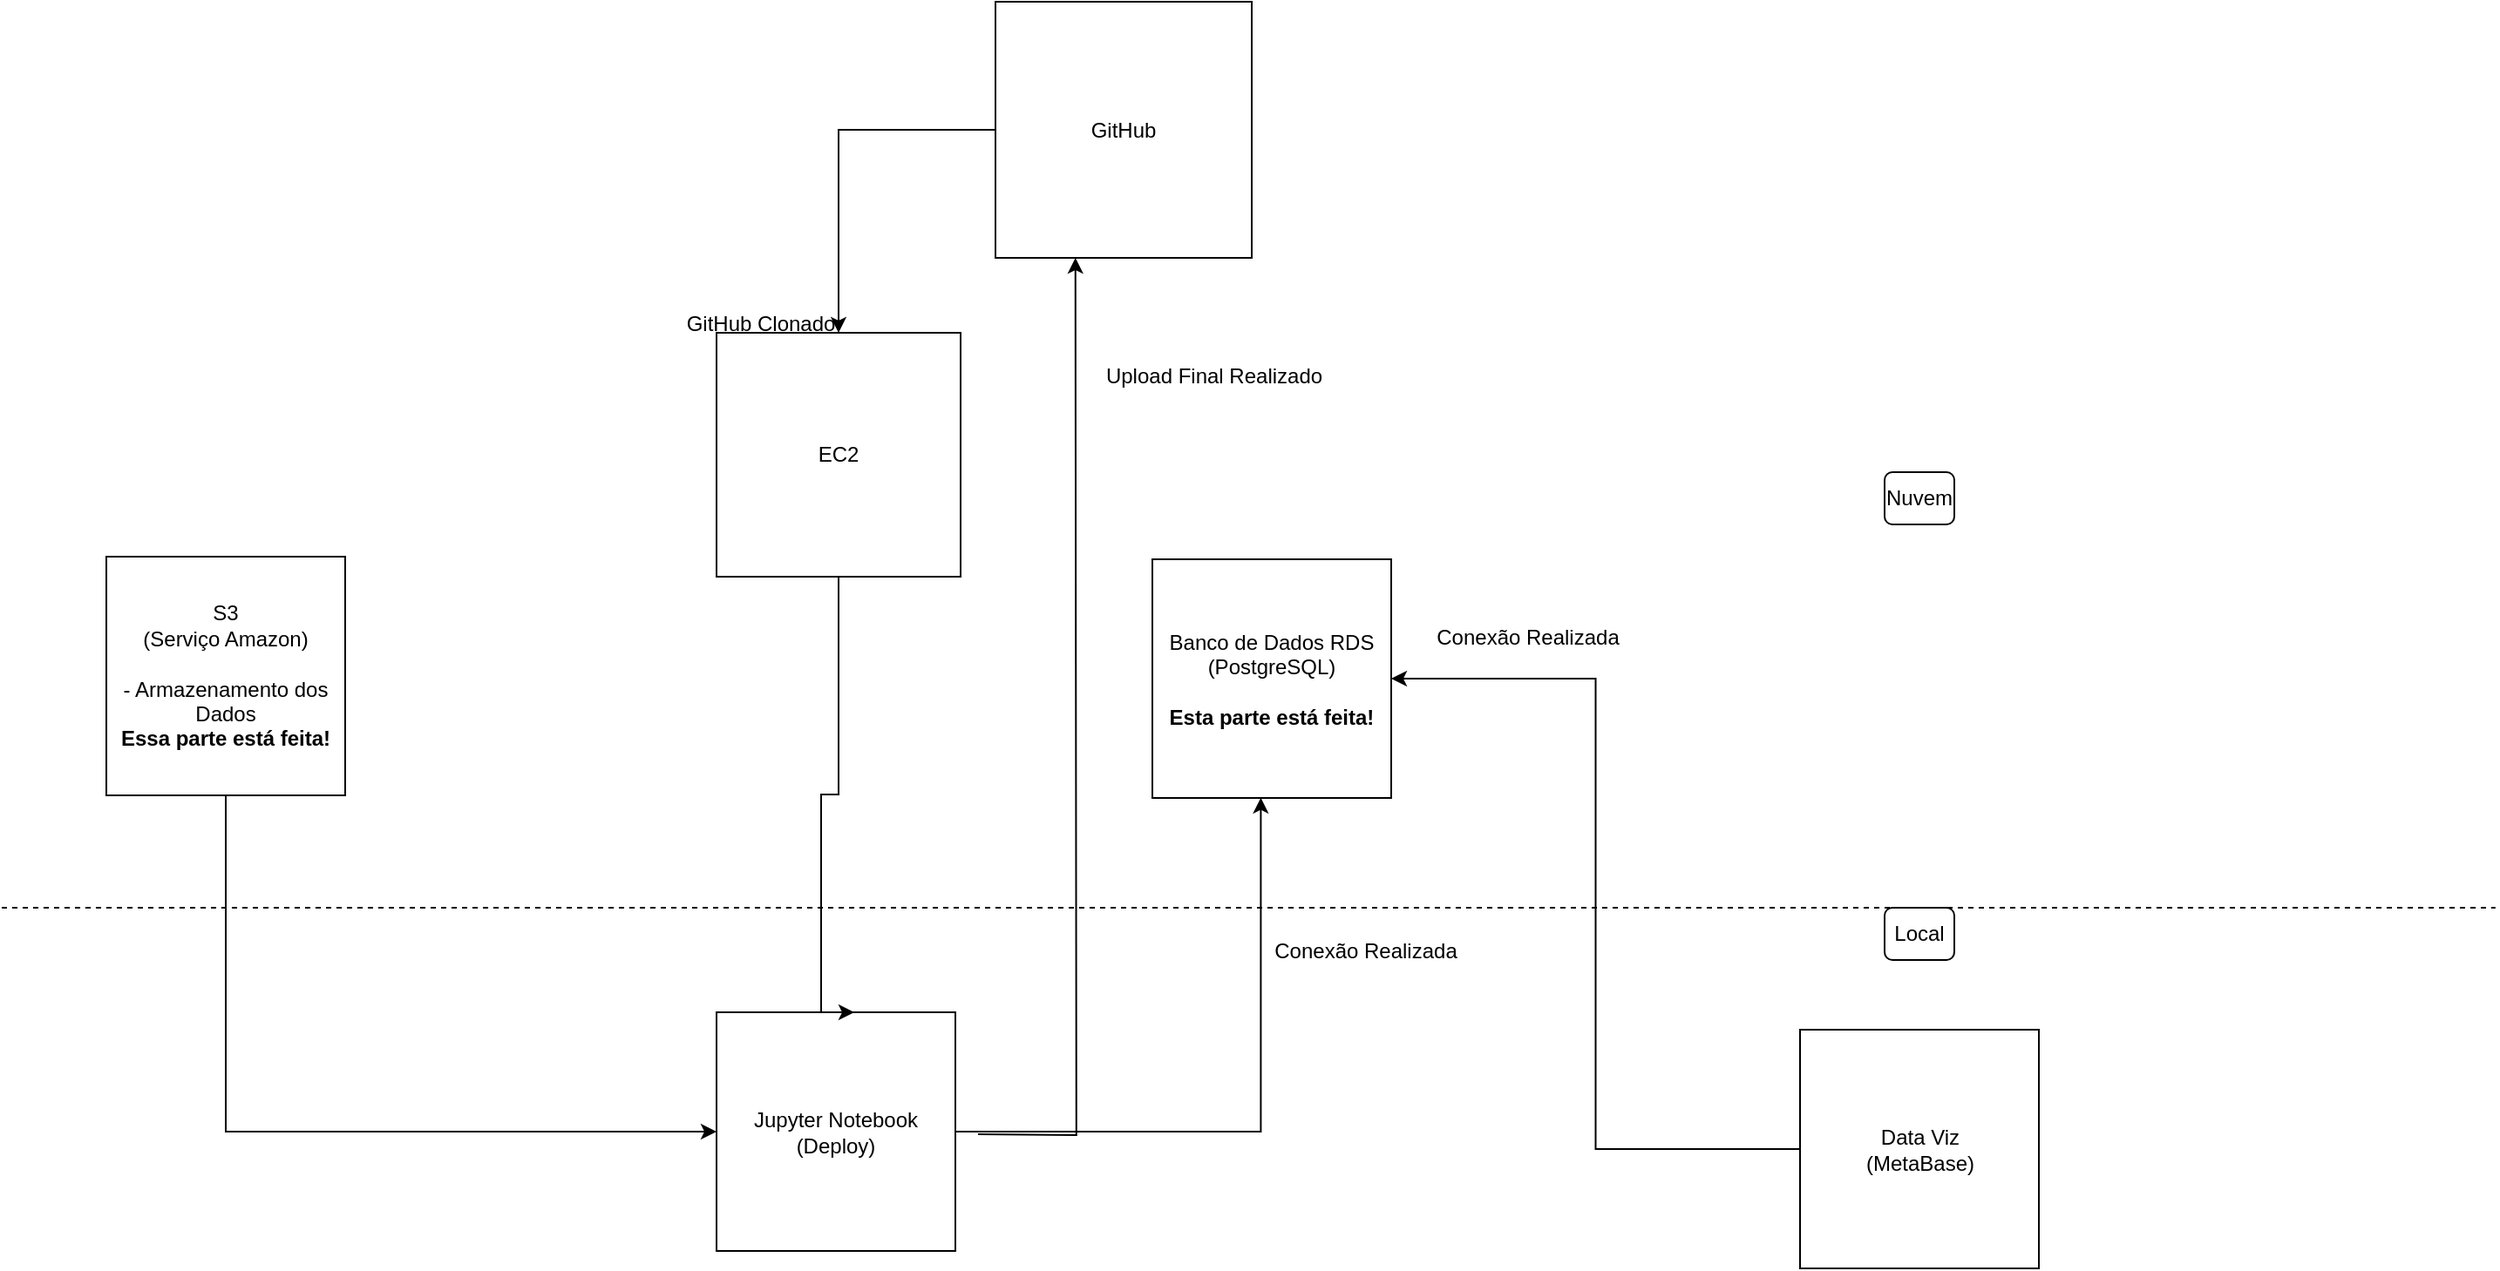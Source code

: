 <mxfile version="20.8.5" type="device"><diagram id="GRRAxrCWdDXO7nSstZkm" name="Página-1"><mxGraphModel dx="2117" dy="1750" grid="1" gridSize="10" guides="1" tooltips="1" connect="1" arrows="1" fold="1" page="1" pageScale="1" pageWidth="827" pageHeight="1169" math="0" shadow="0"><root><mxCell id="0"/><mxCell id="1" parent="0"/><mxCell id="Htcq_VYSwFxHklc7eyam-8" style="edgeStyle=orthogonalEdgeStyle;rounded=0;orthogonalLoop=1;jettySize=auto;html=1;exitX=0;exitY=0.5;exitDx=0;exitDy=0;entryX=1;entryY=0.5;entryDx=0;entryDy=0;" parent="1" source="Htcq_VYSwFxHklc7eyam-1" target="Htcq_VYSwFxHklc7eyam-2" edge="1"><mxGeometry relative="1" as="geometry"/></mxCell><mxCell id="Htcq_VYSwFxHklc7eyam-1" value="Data Viz&lt;br&gt;(MetaBase)" style="whiteSpace=wrap;html=1;aspect=fixed;" parent="1" vertex="1"><mxGeometry x="861.5" y="310" width="137" height="137" as="geometry"/></mxCell><mxCell id="Htcq_VYSwFxHklc7eyam-2" value="Banco de Dados RDS&lt;br&gt;(PostgreSQL)&lt;br&gt;&lt;br&gt;&lt;b&gt;Esta parte está feita!&lt;/b&gt;" style="whiteSpace=wrap;html=1;aspect=fixed;" parent="1" vertex="1"><mxGeometry x="490" y="40" width="137" height="137" as="geometry"/></mxCell><mxCell id="Htcq_VYSwFxHklc7eyam-12" style="edgeStyle=orthogonalEdgeStyle;rounded=0;orthogonalLoop=1;jettySize=auto;html=1;entryX=0.312;entryY=1.016;entryDx=0;entryDy=0;entryPerimeter=0;" parent="1" edge="1"><mxGeometry relative="1" as="geometry"><mxPoint x="445.864" y="-132.998" as="targetPoint"/><mxPoint x="390" y="370" as="sourcePoint"/></mxGeometry></mxCell><mxCell id="lv6_1FkGedSzQ8K0Bb6p-1" style="edgeStyle=orthogonalEdgeStyle;rounded=0;orthogonalLoop=1;jettySize=auto;html=1;entryX=0.454;entryY=0.999;entryDx=0;entryDy=0;entryPerimeter=0;" edge="1" parent="1" source="Htcq_VYSwFxHklc7eyam-3" target="Htcq_VYSwFxHklc7eyam-2"><mxGeometry relative="1" as="geometry"/></mxCell><mxCell id="Htcq_VYSwFxHklc7eyam-3" value="Jupyter Notebook&lt;br&gt;(Deploy)" style="whiteSpace=wrap;html=1;aspect=fixed;" parent="1" vertex="1"><mxGeometry x="240" y="300" width="137" height="137" as="geometry"/></mxCell><mxCell id="Htcq_VYSwFxHklc7eyam-9" style="edgeStyle=orthogonalEdgeStyle;rounded=0;orthogonalLoop=1;jettySize=auto;html=1;exitX=0.5;exitY=1;exitDx=0;exitDy=0;entryX=0;entryY=0.5;entryDx=0;entryDy=0;" parent="1" source="Htcq_VYSwFxHklc7eyam-4" target="Htcq_VYSwFxHklc7eyam-3" edge="1"><mxGeometry relative="1" as="geometry"/></mxCell><mxCell id="Htcq_VYSwFxHklc7eyam-4" value="S3&lt;br&gt;(Serviço Amazon)&lt;br&gt;&lt;br&gt;- Armazenamento dos Dados&lt;b&gt;&lt;br&gt;Essa parte está feita!&lt;/b&gt;" style="whiteSpace=wrap;html=1;aspect=fixed;" parent="1" vertex="1"><mxGeometry x="-110" y="38.5" width="137" height="137" as="geometry"/></mxCell><mxCell id="Htcq_VYSwFxHklc7eyam-5" value="" style="endArrow=none;dashed=1;html=1;rounded=0;" parent="1" edge="1"><mxGeometry width="50" height="50" relative="1" as="geometry"><mxPoint x="-170" y="240" as="sourcePoint"/><mxPoint x="1260.4" y="240" as="targetPoint"/></mxGeometry></mxCell><mxCell id="Htcq_VYSwFxHklc7eyam-13" style="edgeStyle=orthogonalEdgeStyle;rounded=0;orthogonalLoop=1;jettySize=auto;html=1;exitX=0.5;exitY=1;exitDx=0;exitDy=0;" parent="1" source="Htcq_VYSwFxHklc7eyam-10" edge="1"><mxGeometry relative="1" as="geometry"><mxPoint x="319" y="300" as="targetPoint"/><Array as="points"><mxPoint x="310" y="175"/><mxPoint x="300" y="175"/><mxPoint x="300" y="300"/></Array></mxGeometry></mxCell><mxCell id="Htcq_VYSwFxHklc7eyam-10" value="EC2&lt;br&gt;" style="whiteSpace=wrap;html=1;aspect=fixed;" parent="1" vertex="1"><mxGeometry x="240" y="-90" width="140" height="140" as="geometry"/></mxCell><mxCell id="Htcq_VYSwFxHklc7eyam-14" value="Local" style="rounded=1;whiteSpace=wrap;html=1;" parent="1" vertex="1"><mxGeometry x="910" y="240" width="40" height="30" as="geometry"/></mxCell><mxCell id="Htcq_VYSwFxHklc7eyam-15" value="Nuvem" style="rounded=1;whiteSpace=wrap;html=1;" parent="1" vertex="1"><mxGeometry x="910" y="-10" width="40" height="30" as="geometry"/></mxCell><mxCell id="iiAudzgspZkoovxa8n0w-6" style="edgeStyle=orthogonalEdgeStyle;rounded=0;orthogonalLoop=1;jettySize=auto;html=1;entryX=0.5;entryY=0;entryDx=0;entryDy=0;" parent="1" source="iiAudzgspZkoovxa8n0w-1" target="Htcq_VYSwFxHklc7eyam-10" edge="1"><mxGeometry relative="1" as="geometry"><mxPoint x="300.5" y="-43" as="targetPoint"/></mxGeometry></mxCell><mxCell id="iiAudzgspZkoovxa8n0w-1" value="GitHub&lt;br&gt;" style="whiteSpace=wrap;html=1;aspect=fixed;" parent="1" vertex="1"><mxGeometry x="400" y="-280" width="147" height="147" as="geometry"/></mxCell><mxCell id="lv6_1FkGedSzQ8K0Bb6p-3" value="Conexão Realizada" style="text;html=1;align=center;verticalAlign=middle;resizable=0;points=[];autosize=1;strokeColor=none;fillColor=none;" vertex="1" parent="1"><mxGeometry x="640" y="70" width="130" height="30" as="geometry"/></mxCell><mxCell id="lv6_1FkGedSzQ8K0Bb6p-4" value="Conexão Realizada&lt;br&gt;" style="text;html=1;align=center;verticalAlign=middle;resizable=0;points=[];autosize=1;strokeColor=none;fillColor=none;" vertex="1" parent="1"><mxGeometry x="547" y="250" width="130" height="30" as="geometry"/></mxCell><mxCell id="lv6_1FkGedSzQ8K0Bb6p-5" value="Upload Final Realizado&lt;br&gt;" style="text;html=1;align=center;verticalAlign=middle;resizable=0;points=[];autosize=1;strokeColor=none;fillColor=none;" vertex="1" parent="1"><mxGeometry x="450" y="-80" width="150" height="30" as="geometry"/></mxCell><mxCell id="lv6_1FkGedSzQ8K0Bb6p-6" value="GitHub Clonado&lt;br&gt;" style="text;html=1;align=center;verticalAlign=middle;resizable=0;points=[];autosize=1;strokeColor=none;fillColor=none;" vertex="1" parent="1"><mxGeometry x="210" y="-110" width="110" height="30" as="geometry"/></mxCell></root></mxGraphModel></diagram></mxfile>